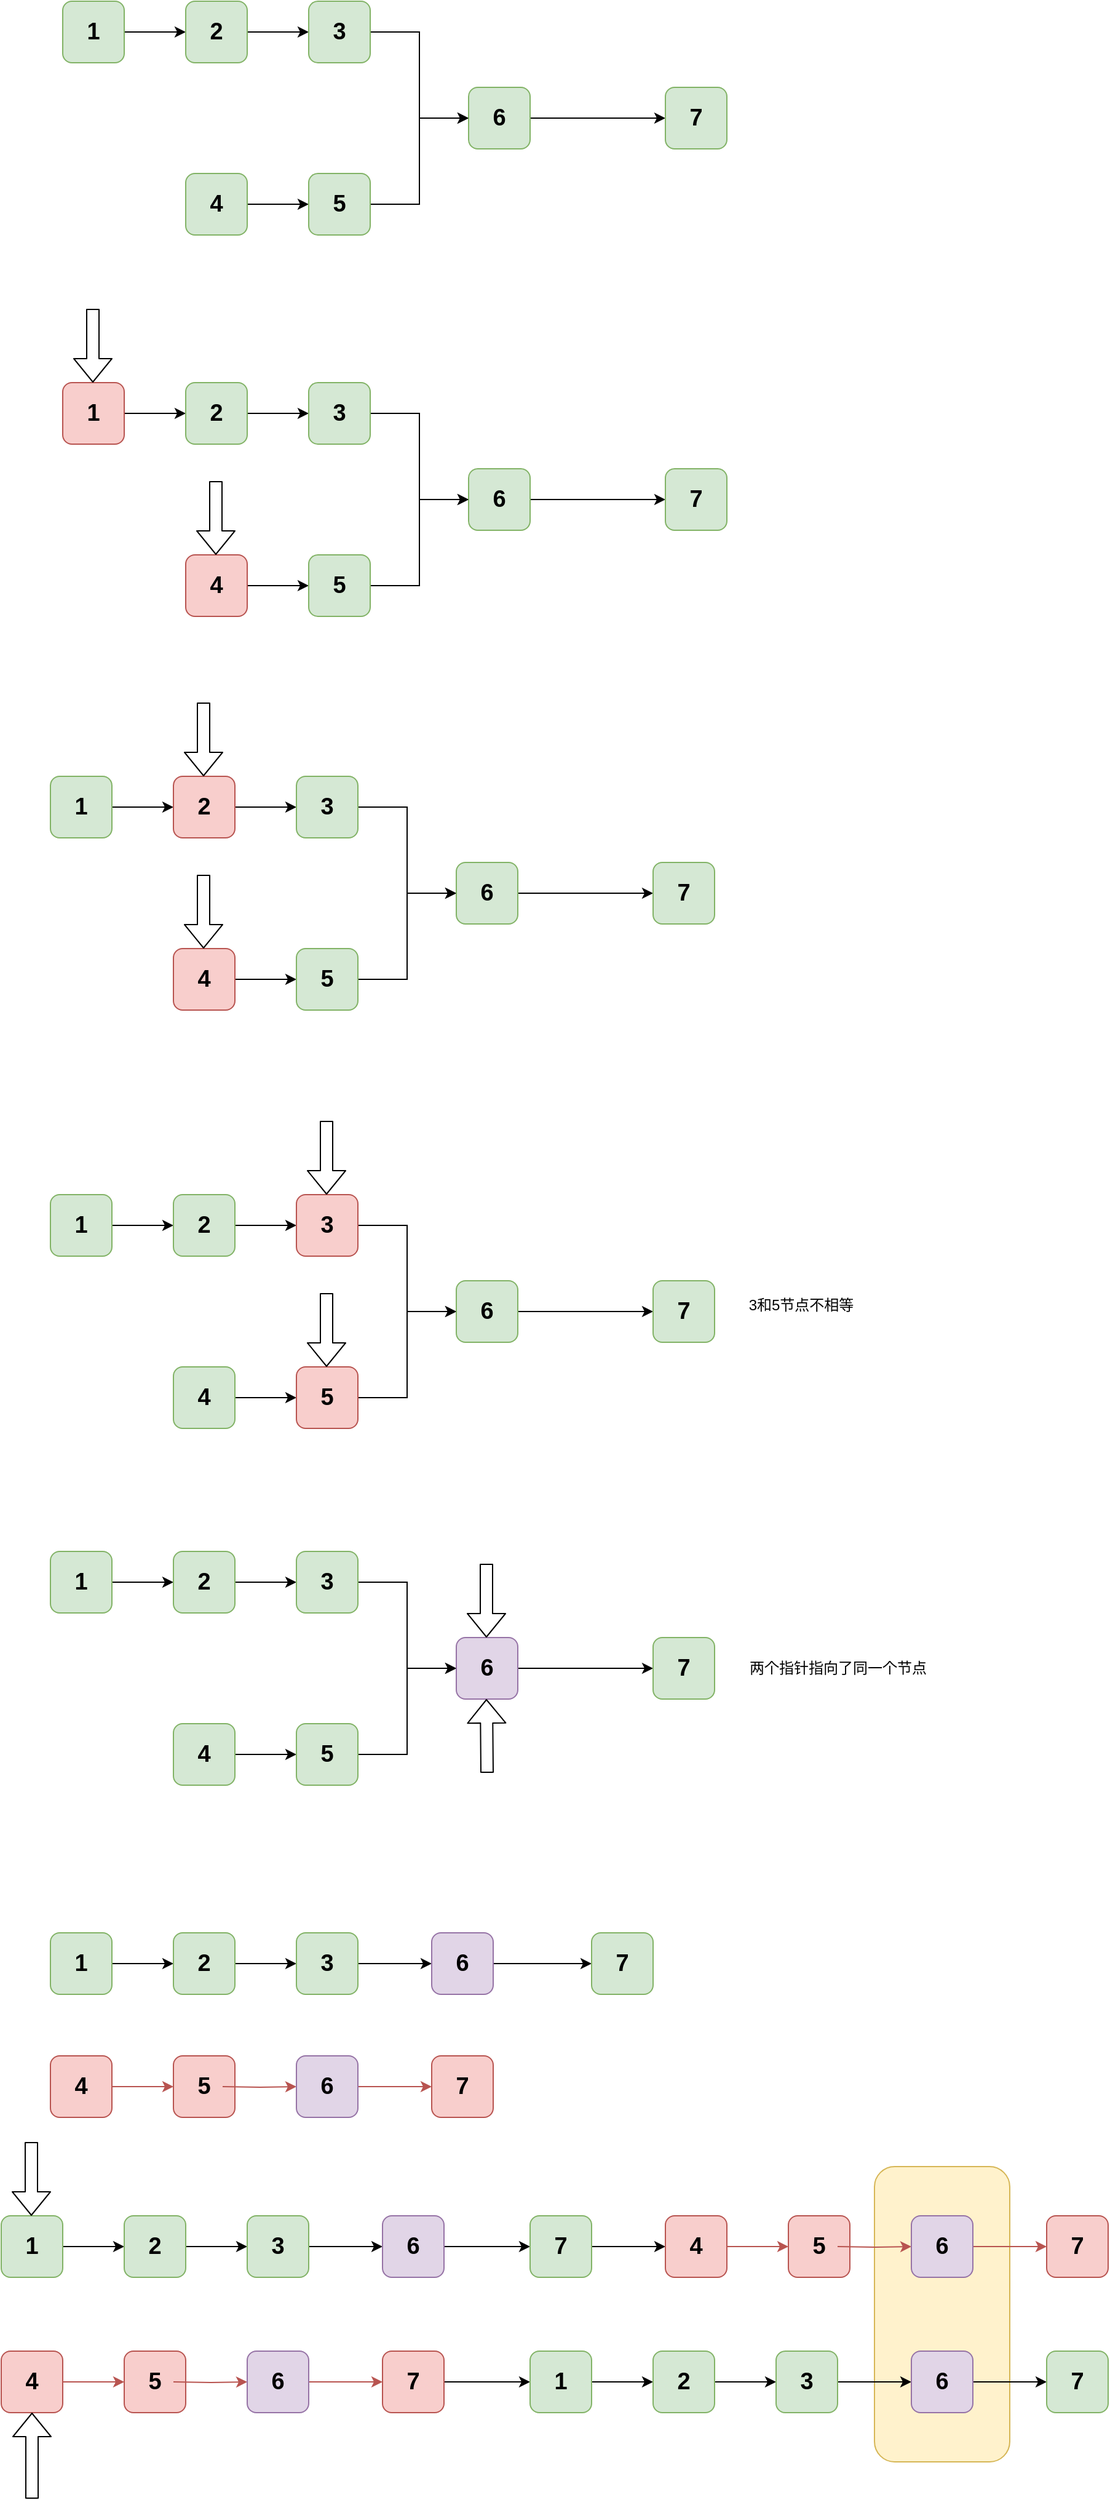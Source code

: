 <mxfile version="13.9.9" type="device"><diagram id="dMFR4_u-g_itLVKAcwvc" name="第 1 页"><mxGraphModel dx="1252" dy="806" grid="1" gridSize="10" guides="1" tooltips="1" connect="1" arrows="1" fold="1" page="1" pageScale="1" pageWidth="1200" pageHeight="1600" math="0" shadow="0"><root><mxCell id="0"/><mxCell id="1" parent="0"/><mxCell id="wy1dixDUyAU1tPcHpdX4-132" value="" style="rounded=1;whiteSpace=wrap;html=1;fillColor=#fff2cc;strokeColor=#d6b656;" vertex="1" parent="1"><mxGeometry x="780" y="1960" width="110" height="240" as="geometry"/></mxCell><mxCell id="wy1dixDUyAU1tPcHpdX4-10" style="edgeStyle=orthogonalEdgeStyle;rounded=0;orthogonalLoop=1;jettySize=auto;html=1;exitX=1;exitY=0.5;exitDx=0;exitDy=0;entryX=0;entryY=0.5;entryDx=0;entryDy=0;" edge="1" parent="1" source="wy1dixDUyAU1tPcHpdX4-2" target="wy1dixDUyAU1tPcHpdX4-3"><mxGeometry relative="1" as="geometry"/></mxCell><mxCell id="wy1dixDUyAU1tPcHpdX4-2" value="&lt;font style=&quot;font-size: 19px&quot;&gt;&lt;b&gt;1&lt;/b&gt;&lt;/font&gt;" style="rounded=1;whiteSpace=wrap;html=1;fillColor=#d5e8d4;strokeColor=#82b366;" vertex="1" parent="1"><mxGeometry x="120" y="200" width="50" height="50" as="geometry"/></mxCell><mxCell id="wy1dixDUyAU1tPcHpdX4-11" style="edgeStyle=orthogonalEdgeStyle;rounded=0;orthogonalLoop=1;jettySize=auto;html=1;entryX=0;entryY=0.5;entryDx=0;entryDy=0;" edge="1" parent="1" source="wy1dixDUyAU1tPcHpdX4-3" target="wy1dixDUyAU1tPcHpdX4-4"><mxGeometry relative="1" as="geometry"/></mxCell><mxCell id="wy1dixDUyAU1tPcHpdX4-3" value="&lt;font style=&quot;font-size: 19px&quot;&gt;&lt;b&gt;2&lt;/b&gt;&lt;/font&gt;" style="rounded=1;whiteSpace=wrap;html=1;fillColor=#d5e8d4;strokeColor=#82b366;" vertex="1" parent="1"><mxGeometry x="220" y="200" width="50" height="50" as="geometry"/></mxCell><mxCell id="wy1dixDUyAU1tPcHpdX4-12" style="edgeStyle=orthogonalEdgeStyle;rounded=0;orthogonalLoop=1;jettySize=auto;html=1;exitX=1;exitY=0.5;exitDx=0;exitDy=0;entryX=0;entryY=0.5;entryDx=0;entryDy=0;" edge="1" parent="1" source="wy1dixDUyAU1tPcHpdX4-4" target="wy1dixDUyAU1tPcHpdX4-5"><mxGeometry relative="1" as="geometry"/></mxCell><mxCell id="wy1dixDUyAU1tPcHpdX4-4" value="&lt;font style=&quot;font-size: 19px&quot;&gt;&lt;b&gt;3&lt;/b&gt;&lt;/font&gt;" style="rounded=1;whiteSpace=wrap;html=1;fillColor=#d5e8d4;strokeColor=#82b366;" vertex="1" parent="1"><mxGeometry x="320" y="200" width="50" height="50" as="geometry"/></mxCell><mxCell id="wy1dixDUyAU1tPcHpdX4-13" style="edgeStyle=orthogonalEdgeStyle;rounded=0;orthogonalLoop=1;jettySize=auto;html=1;exitX=1;exitY=0.5;exitDx=0;exitDy=0;entryX=0;entryY=0.5;entryDx=0;entryDy=0;" edge="1" parent="1" source="wy1dixDUyAU1tPcHpdX4-5" target="wy1dixDUyAU1tPcHpdX4-6"><mxGeometry relative="1" as="geometry"/></mxCell><mxCell id="wy1dixDUyAU1tPcHpdX4-5" value="&lt;font style=&quot;font-size: 19px&quot;&gt;&lt;b&gt;6&lt;/b&gt;&lt;/font&gt;" style="rounded=1;whiteSpace=wrap;html=1;fillColor=#d5e8d4;strokeColor=#82b366;" vertex="1" parent="1"><mxGeometry x="450" y="270" width="50" height="50" as="geometry"/></mxCell><mxCell id="wy1dixDUyAU1tPcHpdX4-6" value="&lt;font style=&quot;font-size: 19px&quot;&gt;&lt;b&gt;7&lt;/b&gt;&lt;/font&gt;" style="rounded=1;whiteSpace=wrap;html=1;fillColor=#d5e8d4;strokeColor=#82b366;" vertex="1" parent="1"><mxGeometry x="610" y="270" width="50" height="50" as="geometry"/></mxCell><mxCell id="wy1dixDUyAU1tPcHpdX4-14" style="edgeStyle=orthogonalEdgeStyle;rounded=0;orthogonalLoop=1;jettySize=auto;html=1;exitX=1;exitY=0.5;exitDx=0;exitDy=0;entryX=0;entryY=0.5;entryDx=0;entryDy=0;" edge="1" parent="1" source="wy1dixDUyAU1tPcHpdX4-8" target="wy1dixDUyAU1tPcHpdX4-9"><mxGeometry relative="1" as="geometry"/></mxCell><mxCell id="wy1dixDUyAU1tPcHpdX4-8" value="&lt;font style=&quot;font-size: 19px&quot;&gt;&lt;b&gt;4&lt;/b&gt;&lt;/font&gt;" style="rounded=1;whiteSpace=wrap;html=1;fillColor=#d5e8d4;strokeColor=#82b366;" vertex="1" parent="1"><mxGeometry x="220" y="340" width="50" height="50" as="geometry"/></mxCell><mxCell id="wy1dixDUyAU1tPcHpdX4-15" style="edgeStyle=orthogonalEdgeStyle;rounded=0;orthogonalLoop=1;jettySize=auto;html=1;exitX=1;exitY=0.5;exitDx=0;exitDy=0;entryX=0;entryY=0.5;entryDx=0;entryDy=0;" edge="1" parent="1" source="wy1dixDUyAU1tPcHpdX4-9" target="wy1dixDUyAU1tPcHpdX4-5"><mxGeometry relative="1" as="geometry"/></mxCell><mxCell id="wy1dixDUyAU1tPcHpdX4-9" value="&lt;font style=&quot;font-size: 19px&quot;&gt;&lt;b&gt;5&lt;/b&gt;&lt;/font&gt;" style="rounded=1;whiteSpace=wrap;html=1;fillColor=#d5e8d4;strokeColor=#82b366;" vertex="1" parent="1"><mxGeometry x="320" y="340" width="50" height="50" as="geometry"/></mxCell><mxCell id="wy1dixDUyAU1tPcHpdX4-16" style="edgeStyle=orthogonalEdgeStyle;rounded=0;orthogonalLoop=1;jettySize=auto;html=1;exitX=1;exitY=0.5;exitDx=0;exitDy=0;entryX=0;entryY=0.5;entryDx=0;entryDy=0;" edge="1" parent="1" source="wy1dixDUyAU1tPcHpdX4-17" target="wy1dixDUyAU1tPcHpdX4-19"><mxGeometry relative="1" as="geometry"/></mxCell><mxCell id="wy1dixDUyAU1tPcHpdX4-17" value="&lt;font style=&quot;font-size: 19px&quot;&gt;&lt;b&gt;1&lt;/b&gt;&lt;/font&gt;" style="rounded=1;whiteSpace=wrap;html=1;fillColor=#f8cecc;strokeColor=#b85450;" vertex="1" parent="1"><mxGeometry x="120" y="510" width="50" height="50" as="geometry"/></mxCell><mxCell id="wy1dixDUyAU1tPcHpdX4-18" style="edgeStyle=orthogonalEdgeStyle;rounded=0;orthogonalLoop=1;jettySize=auto;html=1;entryX=0;entryY=0.5;entryDx=0;entryDy=0;" edge="1" parent="1" source="wy1dixDUyAU1tPcHpdX4-19" target="wy1dixDUyAU1tPcHpdX4-21"><mxGeometry relative="1" as="geometry"/></mxCell><mxCell id="wy1dixDUyAU1tPcHpdX4-19" value="&lt;font style=&quot;font-size: 19px&quot;&gt;&lt;b&gt;2&lt;/b&gt;&lt;/font&gt;" style="rounded=1;whiteSpace=wrap;html=1;fillColor=#d5e8d4;strokeColor=#82b366;" vertex="1" parent="1"><mxGeometry x="220" y="510" width="50" height="50" as="geometry"/></mxCell><mxCell id="wy1dixDUyAU1tPcHpdX4-20" style="edgeStyle=orthogonalEdgeStyle;rounded=0;orthogonalLoop=1;jettySize=auto;html=1;exitX=1;exitY=0.5;exitDx=0;exitDy=0;entryX=0;entryY=0.5;entryDx=0;entryDy=0;" edge="1" parent="1" source="wy1dixDUyAU1tPcHpdX4-21" target="wy1dixDUyAU1tPcHpdX4-23"><mxGeometry relative="1" as="geometry"/></mxCell><mxCell id="wy1dixDUyAU1tPcHpdX4-21" value="&lt;font style=&quot;font-size: 19px&quot;&gt;&lt;b&gt;3&lt;/b&gt;&lt;/font&gt;" style="rounded=1;whiteSpace=wrap;html=1;fillColor=#d5e8d4;strokeColor=#82b366;" vertex="1" parent="1"><mxGeometry x="320" y="510" width="50" height="50" as="geometry"/></mxCell><mxCell id="wy1dixDUyAU1tPcHpdX4-22" style="edgeStyle=orthogonalEdgeStyle;rounded=0;orthogonalLoop=1;jettySize=auto;html=1;exitX=1;exitY=0.5;exitDx=0;exitDy=0;entryX=0;entryY=0.5;entryDx=0;entryDy=0;" edge="1" parent="1" source="wy1dixDUyAU1tPcHpdX4-23" target="wy1dixDUyAU1tPcHpdX4-24"><mxGeometry relative="1" as="geometry"/></mxCell><mxCell id="wy1dixDUyAU1tPcHpdX4-23" value="&lt;font style=&quot;font-size: 19px&quot;&gt;&lt;b&gt;6&lt;/b&gt;&lt;/font&gt;" style="rounded=1;whiteSpace=wrap;html=1;fillColor=#d5e8d4;strokeColor=#82b366;" vertex="1" parent="1"><mxGeometry x="450" y="580" width="50" height="50" as="geometry"/></mxCell><mxCell id="wy1dixDUyAU1tPcHpdX4-24" value="&lt;font style=&quot;font-size: 19px&quot;&gt;&lt;b&gt;7&lt;/b&gt;&lt;/font&gt;" style="rounded=1;whiteSpace=wrap;html=1;fillColor=#d5e8d4;strokeColor=#82b366;" vertex="1" parent="1"><mxGeometry x="610" y="580" width="50" height="50" as="geometry"/></mxCell><mxCell id="wy1dixDUyAU1tPcHpdX4-25" style="edgeStyle=orthogonalEdgeStyle;rounded=0;orthogonalLoop=1;jettySize=auto;html=1;exitX=1;exitY=0.5;exitDx=0;exitDy=0;entryX=0;entryY=0.5;entryDx=0;entryDy=0;" edge="1" parent="1" source="wy1dixDUyAU1tPcHpdX4-26" target="wy1dixDUyAU1tPcHpdX4-28"><mxGeometry relative="1" as="geometry"/></mxCell><mxCell id="wy1dixDUyAU1tPcHpdX4-26" value="&lt;font style=&quot;font-size: 19px&quot;&gt;&lt;b&gt;4&lt;/b&gt;&lt;/font&gt;" style="rounded=1;whiteSpace=wrap;html=1;fillColor=#f8cecc;strokeColor=#b85450;" vertex="1" parent="1"><mxGeometry x="220" y="650" width="50" height="50" as="geometry"/></mxCell><mxCell id="wy1dixDUyAU1tPcHpdX4-27" style="edgeStyle=orthogonalEdgeStyle;rounded=0;orthogonalLoop=1;jettySize=auto;html=1;exitX=1;exitY=0.5;exitDx=0;exitDy=0;entryX=0;entryY=0.5;entryDx=0;entryDy=0;" edge="1" parent="1" source="wy1dixDUyAU1tPcHpdX4-28" target="wy1dixDUyAU1tPcHpdX4-23"><mxGeometry relative="1" as="geometry"/></mxCell><mxCell id="wy1dixDUyAU1tPcHpdX4-28" value="&lt;font style=&quot;font-size: 19px&quot;&gt;&lt;b&gt;5&lt;/b&gt;&lt;/font&gt;" style="rounded=1;whiteSpace=wrap;html=1;fillColor=#d5e8d4;strokeColor=#82b366;" vertex="1" parent="1"><mxGeometry x="320" y="650" width="50" height="50" as="geometry"/></mxCell><mxCell id="wy1dixDUyAU1tPcHpdX4-30" value="" style="shape=flexArrow;endArrow=classic;html=1;" edge="1" parent="1"><mxGeometry width="50" height="50" relative="1" as="geometry"><mxPoint x="144.5" y="450" as="sourcePoint"/><mxPoint x="144.5" y="510" as="targetPoint"/></mxGeometry></mxCell><mxCell id="wy1dixDUyAU1tPcHpdX4-31" value="" style="shape=flexArrow;endArrow=classic;html=1;" edge="1" parent="1"><mxGeometry width="50" height="50" relative="1" as="geometry"><mxPoint x="244.5" y="590" as="sourcePoint"/><mxPoint x="244.5" y="650" as="targetPoint"/></mxGeometry></mxCell><mxCell id="wy1dixDUyAU1tPcHpdX4-32" style="edgeStyle=orthogonalEdgeStyle;rounded=0;orthogonalLoop=1;jettySize=auto;html=1;exitX=1;exitY=0.5;exitDx=0;exitDy=0;entryX=0;entryY=0.5;entryDx=0;entryDy=0;" edge="1" parent="1" source="wy1dixDUyAU1tPcHpdX4-33" target="wy1dixDUyAU1tPcHpdX4-35"><mxGeometry relative="1" as="geometry"/></mxCell><mxCell id="wy1dixDUyAU1tPcHpdX4-33" value="&lt;font style=&quot;font-size: 19px&quot;&gt;&lt;b&gt;1&lt;/b&gt;&lt;/font&gt;" style="rounded=1;whiteSpace=wrap;html=1;fillColor=#d5e8d4;strokeColor=#82b366;" vertex="1" parent="1"><mxGeometry x="110" y="830" width="50" height="50" as="geometry"/></mxCell><mxCell id="wy1dixDUyAU1tPcHpdX4-34" style="edgeStyle=orthogonalEdgeStyle;rounded=0;orthogonalLoop=1;jettySize=auto;html=1;entryX=0;entryY=0.5;entryDx=0;entryDy=0;" edge="1" parent="1" source="wy1dixDUyAU1tPcHpdX4-35" target="wy1dixDUyAU1tPcHpdX4-37"><mxGeometry relative="1" as="geometry"/></mxCell><mxCell id="wy1dixDUyAU1tPcHpdX4-35" value="&lt;font style=&quot;font-size: 19px&quot;&gt;&lt;b&gt;2&lt;/b&gt;&lt;/font&gt;" style="rounded=1;whiteSpace=wrap;html=1;fillColor=#f8cecc;strokeColor=#b85450;" vertex="1" parent="1"><mxGeometry x="210" y="830" width="50" height="50" as="geometry"/></mxCell><mxCell id="wy1dixDUyAU1tPcHpdX4-36" style="edgeStyle=orthogonalEdgeStyle;rounded=0;orthogonalLoop=1;jettySize=auto;html=1;exitX=1;exitY=0.5;exitDx=0;exitDy=0;entryX=0;entryY=0.5;entryDx=0;entryDy=0;" edge="1" parent="1" source="wy1dixDUyAU1tPcHpdX4-37" target="wy1dixDUyAU1tPcHpdX4-39"><mxGeometry relative="1" as="geometry"/></mxCell><mxCell id="wy1dixDUyAU1tPcHpdX4-37" value="&lt;font style=&quot;font-size: 19px&quot;&gt;&lt;b&gt;3&lt;/b&gt;&lt;/font&gt;" style="rounded=1;whiteSpace=wrap;html=1;fillColor=#d5e8d4;strokeColor=#82b366;" vertex="1" parent="1"><mxGeometry x="310" y="830" width="50" height="50" as="geometry"/></mxCell><mxCell id="wy1dixDUyAU1tPcHpdX4-38" style="edgeStyle=orthogonalEdgeStyle;rounded=0;orthogonalLoop=1;jettySize=auto;html=1;exitX=1;exitY=0.5;exitDx=0;exitDy=0;entryX=0;entryY=0.5;entryDx=0;entryDy=0;" edge="1" parent="1" source="wy1dixDUyAU1tPcHpdX4-39" target="wy1dixDUyAU1tPcHpdX4-40"><mxGeometry relative="1" as="geometry"/></mxCell><mxCell id="wy1dixDUyAU1tPcHpdX4-39" value="&lt;font style=&quot;font-size: 19px&quot;&gt;&lt;b&gt;6&lt;/b&gt;&lt;/font&gt;" style="rounded=1;whiteSpace=wrap;html=1;fillColor=#d5e8d4;strokeColor=#82b366;" vertex="1" parent="1"><mxGeometry x="440" y="900" width="50" height="50" as="geometry"/></mxCell><mxCell id="wy1dixDUyAU1tPcHpdX4-40" value="&lt;font style=&quot;font-size: 19px&quot;&gt;&lt;b&gt;7&lt;/b&gt;&lt;/font&gt;" style="rounded=1;whiteSpace=wrap;html=1;fillColor=#d5e8d4;strokeColor=#82b366;" vertex="1" parent="1"><mxGeometry x="600" y="900" width="50" height="50" as="geometry"/></mxCell><mxCell id="wy1dixDUyAU1tPcHpdX4-41" style="edgeStyle=orthogonalEdgeStyle;rounded=0;orthogonalLoop=1;jettySize=auto;html=1;exitX=1;exitY=0.5;exitDx=0;exitDy=0;entryX=0;entryY=0.5;entryDx=0;entryDy=0;" edge="1" parent="1" source="wy1dixDUyAU1tPcHpdX4-42" target="wy1dixDUyAU1tPcHpdX4-44"><mxGeometry relative="1" as="geometry"/></mxCell><mxCell id="wy1dixDUyAU1tPcHpdX4-42" value="&lt;font style=&quot;font-size: 19px&quot;&gt;&lt;b&gt;4&lt;/b&gt;&lt;/font&gt;" style="rounded=1;whiteSpace=wrap;html=1;fillColor=#f8cecc;strokeColor=#b85450;" vertex="1" parent="1"><mxGeometry x="210" y="970" width="50" height="50" as="geometry"/></mxCell><mxCell id="wy1dixDUyAU1tPcHpdX4-43" style="edgeStyle=orthogonalEdgeStyle;rounded=0;orthogonalLoop=1;jettySize=auto;html=1;exitX=1;exitY=0.5;exitDx=0;exitDy=0;entryX=0;entryY=0.5;entryDx=0;entryDy=0;" edge="1" parent="1" source="wy1dixDUyAU1tPcHpdX4-44" target="wy1dixDUyAU1tPcHpdX4-39"><mxGeometry relative="1" as="geometry"/></mxCell><mxCell id="wy1dixDUyAU1tPcHpdX4-44" value="&lt;font style=&quot;font-size: 19px&quot;&gt;&lt;b&gt;5&lt;/b&gt;&lt;/font&gt;" style="rounded=1;whiteSpace=wrap;html=1;fillColor=#d5e8d4;strokeColor=#82b366;" vertex="1" parent="1"><mxGeometry x="310" y="970" width="50" height="50" as="geometry"/></mxCell><mxCell id="wy1dixDUyAU1tPcHpdX4-45" value="" style="shape=flexArrow;endArrow=classic;html=1;" edge="1" parent="1"><mxGeometry width="50" height="50" relative="1" as="geometry"><mxPoint x="234.5" y="770" as="sourcePoint"/><mxPoint x="234.5" y="830" as="targetPoint"/></mxGeometry></mxCell><mxCell id="wy1dixDUyAU1tPcHpdX4-46" value="" style="shape=flexArrow;endArrow=classic;html=1;" edge="1" parent="1"><mxGeometry width="50" height="50" relative="1" as="geometry"><mxPoint x="234.5" y="910" as="sourcePoint"/><mxPoint x="234.5" y="970" as="targetPoint"/></mxGeometry></mxCell><mxCell id="wy1dixDUyAU1tPcHpdX4-47" style="edgeStyle=orthogonalEdgeStyle;rounded=0;orthogonalLoop=1;jettySize=auto;html=1;exitX=1;exitY=0.5;exitDx=0;exitDy=0;entryX=0;entryY=0.5;entryDx=0;entryDy=0;" edge="1" parent="1" source="wy1dixDUyAU1tPcHpdX4-48" target="wy1dixDUyAU1tPcHpdX4-50"><mxGeometry relative="1" as="geometry"/></mxCell><mxCell id="wy1dixDUyAU1tPcHpdX4-48" value="&lt;font style=&quot;font-size: 19px&quot;&gt;&lt;b&gt;1&lt;/b&gt;&lt;/font&gt;" style="rounded=1;whiteSpace=wrap;html=1;fillColor=#d5e8d4;strokeColor=#82b366;" vertex="1" parent="1"><mxGeometry x="110" y="1170" width="50" height="50" as="geometry"/></mxCell><mxCell id="wy1dixDUyAU1tPcHpdX4-49" style="edgeStyle=orthogonalEdgeStyle;rounded=0;orthogonalLoop=1;jettySize=auto;html=1;entryX=0;entryY=0.5;entryDx=0;entryDy=0;" edge="1" parent="1" source="wy1dixDUyAU1tPcHpdX4-50" target="wy1dixDUyAU1tPcHpdX4-52"><mxGeometry relative="1" as="geometry"/></mxCell><mxCell id="wy1dixDUyAU1tPcHpdX4-50" value="&lt;font style=&quot;font-size: 19px&quot;&gt;&lt;b&gt;2&lt;/b&gt;&lt;/font&gt;" style="rounded=1;whiteSpace=wrap;html=1;fillColor=#d5e8d4;strokeColor=#82b366;" vertex="1" parent="1"><mxGeometry x="210" y="1170" width="50" height="50" as="geometry"/></mxCell><mxCell id="wy1dixDUyAU1tPcHpdX4-51" style="edgeStyle=orthogonalEdgeStyle;rounded=0;orthogonalLoop=1;jettySize=auto;html=1;exitX=1;exitY=0.5;exitDx=0;exitDy=0;entryX=0;entryY=0.5;entryDx=0;entryDy=0;" edge="1" parent="1" source="wy1dixDUyAU1tPcHpdX4-52" target="wy1dixDUyAU1tPcHpdX4-54"><mxGeometry relative="1" as="geometry"/></mxCell><mxCell id="wy1dixDUyAU1tPcHpdX4-52" value="&lt;font style=&quot;font-size: 19px&quot;&gt;&lt;b&gt;3&lt;/b&gt;&lt;/font&gt;" style="rounded=1;whiteSpace=wrap;html=1;fillColor=#f8cecc;strokeColor=#b85450;" vertex="1" parent="1"><mxGeometry x="310" y="1170" width="50" height="50" as="geometry"/></mxCell><mxCell id="wy1dixDUyAU1tPcHpdX4-53" style="edgeStyle=orthogonalEdgeStyle;rounded=0;orthogonalLoop=1;jettySize=auto;html=1;exitX=1;exitY=0.5;exitDx=0;exitDy=0;entryX=0;entryY=0.5;entryDx=0;entryDy=0;" edge="1" parent="1" source="wy1dixDUyAU1tPcHpdX4-54" target="wy1dixDUyAU1tPcHpdX4-55"><mxGeometry relative="1" as="geometry"/></mxCell><mxCell id="wy1dixDUyAU1tPcHpdX4-54" value="&lt;font style=&quot;font-size: 19px&quot;&gt;&lt;b&gt;6&lt;/b&gt;&lt;/font&gt;" style="rounded=1;whiteSpace=wrap;html=1;fillColor=#d5e8d4;strokeColor=#82b366;" vertex="1" parent="1"><mxGeometry x="440" y="1240" width="50" height="50" as="geometry"/></mxCell><mxCell id="wy1dixDUyAU1tPcHpdX4-55" value="&lt;font style=&quot;font-size: 19px&quot;&gt;&lt;b&gt;7&lt;/b&gt;&lt;/font&gt;" style="rounded=1;whiteSpace=wrap;html=1;fillColor=#d5e8d4;strokeColor=#82b366;" vertex="1" parent="1"><mxGeometry x="600" y="1240" width="50" height="50" as="geometry"/></mxCell><mxCell id="wy1dixDUyAU1tPcHpdX4-56" style="edgeStyle=orthogonalEdgeStyle;rounded=0;orthogonalLoop=1;jettySize=auto;html=1;exitX=1;exitY=0.5;exitDx=0;exitDy=0;entryX=0;entryY=0.5;entryDx=0;entryDy=0;" edge="1" parent="1" source="wy1dixDUyAU1tPcHpdX4-57" target="wy1dixDUyAU1tPcHpdX4-59"><mxGeometry relative="1" as="geometry"/></mxCell><mxCell id="wy1dixDUyAU1tPcHpdX4-57" value="&lt;font style=&quot;font-size: 19px&quot;&gt;&lt;b&gt;4&lt;/b&gt;&lt;/font&gt;" style="rounded=1;whiteSpace=wrap;html=1;fillColor=#d5e8d4;strokeColor=#82b366;" vertex="1" parent="1"><mxGeometry x="210" y="1310" width="50" height="50" as="geometry"/></mxCell><mxCell id="wy1dixDUyAU1tPcHpdX4-58" style="edgeStyle=orthogonalEdgeStyle;rounded=0;orthogonalLoop=1;jettySize=auto;html=1;exitX=1;exitY=0.5;exitDx=0;exitDy=0;entryX=0;entryY=0.5;entryDx=0;entryDy=0;" edge="1" parent="1" source="wy1dixDUyAU1tPcHpdX4-59" target="wy1dixDUyAU1tPcHpdX4-54"><mxGeometry relative="1" as="geometry"/></mxCell><mxCell id="wy1dixDUyAU1tPcHpdX4-59" value="&lt;font style=&quot;font-size: 19px&quot;&gt;&lt;b&gt;5&lt;/b&gt;&lt;/font&gt;" style="rounded=1;whiteSpace=wrap;html=1;fillColor=#f8cecc;strokeColor=#b85450;" vertex="1" parent="1"><mxGeometry x="310" y="1310" width="50" height="50" as="geometry"/></mxCell><mxCell id="wy1dixDUyAU1tPcHpdX4-60" value="" style="shape=flexArrow;endArrow=classic;html=1;" edge="1" parent="1"><mxGeometry width="50" height="50" relative="1" as="geometry"><mxPoint x="334.5" y="1110" as="sourcePoint"/><mxPoint x="334.5" y="1170" as="targetPoint"/></mxGeometry></mxCell><mxCell id="wy1dixDUyAU1tPcHpdX4-61" value="" style="shape=flexArrow;endArrow=classic;html=1;" edge="1" parent="1"><mxGeometry width="50" height="50" relative="1" as="geometry"><mxPoint x="334.5" y="1250" as="sourcePoint"/><mxPoint x="334.5" y="1310" as="targetPoint"/></mxGeometry></mxCell><mxCell id="wy1dixDUyAU1tPcHpdX4-63" style="edgeStyle=orthogonalEdgeStyle;rounded=0;orthogonalLoop=1;jettySize=auto;html=1;exitX=1;exitY=0.5;exitDx=0;exitDy=0;entryX=0;entryY=0.5;entryDx=0;entryDy=0;" edge="1" parent="1" source="wy1dixDUyAU1tPcHpdX4-64" target="wy1dixDUyAU1tPcHpdX4-66"><mxGeometry relative="1" as="geometry"/></mxCell><mxCell id="wy1dixDUyAU1tPcHpdX4-64" value="&lt;font style=&quot;font-size: 19px&quot;&gt;&lt;b&gt;1&lt;/b&gt;&lt;/font&gt;" style="rounded=1;whiteSpace=wrap;html=1;fillColor=#d5e8d4;strokeColor=#82b366;" vertex="1" parent="1"><mxGeometry x="110" y="1460" width="50" height="50" as="geometry"/></mxCell><mxCell id="wy1dixDUyAU1tPcHpdX4-65" style="edgeStyle=orthogonalEdgeStyle;rounded=0;orthogonalLoop=1;jettySize=auto;html=1;entryX=0;entryY=0.5;entryDx=0;entryDy=0;" edge="1" parent="1" source="wy1dixDUyAU1tPcHpdX4-66" target="wy1dixDUyAU1tPcHpdX4-68"><mxGeometry relative="1" as="geometry"/></mxCell><mxCell id="wy1dixDUyAU1tPcHpdX4-66" value="&lt;font style=&quot;font-size: 19px&quot;&gt;&lt;b&gt;2&lt;/b&gt;&lt;/font&gt;" style="rounded=1;whiteSpace=wrap;html=1;fillColor=#d5e8d4;strokeColor=#82b366;" vertex="1" parent="1"><mxGeometry x="210" y="1460" width="50" height="50" as="geometry"/></mxCell><mxCell id="wy1dixDUyAU1tPcHpdX4-67" style="edgeStyle=orthogonalEdgeStyle;rounded=0;orthogonalLoop=1;jettySize=auto;html=1;exitX=1;exitY=0.5;exitDx=0;exitDy=0;entryX=0;entryY=0.5;entryDx=0;entryDy=0;" edge="1" parent="1" source="wy1dixDUyAU1tPcHpdX4-68" target="wy1dixDUyAU1tPcHpdX4-70"><mxGeometry relative="1" as="geometry"/></mxCell><mxCell id="wy1dixDUyAU1tPcHpdX4-68" value="&lt;font style=&quot;font-size: 19px&quot;&gt;&lt;b&gt;3&lt;/b&gt;&lt;/font&gt;" style="rounded=1;whiteSpace=wrap;html=1;fillColor=#d5e8d4;strokeColor=#82b366;" vertex="1" parent="1"><mxGeometry x="310" y="1460" width="50" height="50" as="geometry"/></mxCell><mxCell id="wy1dixDUyAU1tPcHpdX4-69" style="edgeStyle=orthogonalEdgeStyle;rounded=0;orthogonalLoop=1;jettySize=auto;html=1;exitX=1;exitY=0.5;exitDx=0;exitDy=0;entryX=0;entryY=0.5;entryDx=0;entryDy=0;" edge="1" parent="1" source="wy1dixDUyAU1tPcHpdX4-70" target="wy1dixDUyAU1tPcHpdX4-71"><mxGeometry relative="1" as="geometry"/></mxCell><mxCell id="wy1dixDUyAU1tPcHpdX4-70" value="&lt;font style=&quot;font-size: 19px&quot;&gt;&lt;b&gt;6&lt;/b&gt;&lt;/font&gt;" style="rounded=1;whiteSpace=wrap;html=1;fillColor=#e1d5e7;strokeColor=#9673a6;" vertex="1" parent="1"><mxGeometry x="440" y="1530" width="50" height="50" as="geometry"/></mxCell><mxCell id="wy1dixDUyAU1tPcHpdX4-71" value="&lt;font style=&quot;font-size: 19px&quot;&gt;&lt;b&gt;7&lt;/b&gt;&lt;/font&gt;" style="rounded=1;whiteSpace=wrap;html=1;fillColor=#d5e8d4;strokeColor=#82b366;" vertex="1" parent="1"><mxGeometry x="600" y="1530" width="50" height="50" as="geometry"/></mxCell><mxCell id="wy1dixDUyAU1tPcHpdX4-72" style="edgeStyle=orthogonalEdgeStyle;rounded=0;orthogonalLoop=1;jettySize=auto;html=1;exitX=1;exitY=0.5;exitDx=0;exitDy=0;entryX=0;entryY=0.5;entryDx=0;entryDy=0;" edge="1" parent="1" source="wy1dixDUyAU1tPcHpdX4-73" target="wy1dixDUyAU1tPcHpdX4-75"><mxGeometry relative="1" as="geometry"/></mxCell><mxCell id="wy1dixDUyAU1tPcHpdX4-73" value="&lt;font style=&quot;font-size: 19px&quot;&gt;&lt;b&gt;4&lt;/b&gt;&lt;/font&gt;" style="rounded=1;whiteSpace=wrap;html=1;fillColor=#d5e8d4;strokeColor=#82b366;" vertex="1" parent="1"><mxGeometry x="210" y="1600" width="50" height="50" as="geometry"/></mxCell><mxCell id="wy1dixDUyAU1tPcHpdX4-74" style="edgeStyle=orthogonalEdgeStyle;rounded=0;orthogonalLoop=1;jettySize=auto;html=1;exitX=1;exitY=0.5;exitDx=0;exitDy=0;entryX=0;entryY=0.5;entryDx=0;entryDy=0;" edge="1" parent="1" source="wy1dixDUyAU1tPcHpdX4-75" target="wy1dixDUyAU1tPcHpdX4-70"><mxGeometry relative="1" as="geometry"/></mxCell><mxCell id="wy1dixDUyAU1tPcHpdX4-75" value="&lt;font style=&quot;font-size: 19px&quot;&gt;&lt;b&gt;5&lt;/b&gt;&lt;/font&gt;" style="rounded=1;whiteSpace=wrap;html=1;fillColor=#d5e8d4;strokeColor=#82b366;" vertex="1" parent="1"><mxGeometry x="310" y="1600" width="50" height="50" as="geometry"/></mxCell><mxCell id="wy1dixDUyAU1tPcHpdX4-76" value="" style="shape=flexArrow;endArrow=classic;html=1;" edge="1" parent="1"><mxGeometry width="50" height="50" relative="1" as="geometry"><mxPoint x="464.5" y="1470" as="sourcePoint"/><mxPoint x="464.5" y="1530" as="targetPoint"/></mxGeometry></mxCell><mxCell id="wy1dixDUyAU1tPcHpdX4-77" value="" style="shape=flexArrow;endArrow=classic;html=1;" edge="1" parent="1"><mxGeometry width="50" height="50" relative="1" as="geometry"><mxPoint x="465" y="1640" as="sourcePoint"/><mxPoint x="464.5" y="1580" as="targetPoint"/></mxGeometry></mxCell><mxCell id="wy1dixDUyAU1tPcHpdX4-78" value="3和5节点不相等" style="text;html=1;align=center;verticalAlign=middle;resizable=0;points=[];autosize=1;" vertex="1" parent="1"><mxGeometry x="670" y="1250" width="100" height="20" as="geometry"/></mxCell><mxCell id="wy1dixDUyAU1tPcHpdX4-79" value="两个指针指向了同一个节点" style="text;html=1;align=center;verticalAlign=middle;resizable=0;points=[];autosize=1;" vertex="1" parent="1"><mxGeometry x="670" y="1545" width="160" height="20" as="geometry"/></mxCell><mxCell id="wy1dixDUyAU1tPcHpdX4-80" style="edgeStyle=orthogonalEdgeStyle;rounded=0;orthogonalLoop=1;jettySize=auto;html=1;exitX=1;exitY=0.5;exitDx=0;exitDy=0;entryX=0;entryY=0.5;entryDx=0;entryDy=0;" edge="1" parent="1" source="wy1dixDUyAU1tPcHpdX4-81" target="wy1dixDUyAU1tPcHpdX4-83"><mxGeometry relative="1" as="geometry"/></mxCell><mxCell id="wy1dixDUyAU1tPcHpdX4-81" value="&lt;font style=&quot;font-size: 19px&quot;&gt;&lt;b&gt;1&lt;/b&gt;&lt;/font&gt;" style="rounded=1;whiteSpace=wrap;html=1;fillColor=#d5e8d4;strokeColor=#82b366;" vertex="1" parent="1"><mxGeometry x="110" y="1770" width="50" height="50" as="geometry"/></mxCell><mxCell id="wy1dixDUyAU1tPcHpdX4-82" style="edgeStyle=orthogonalEdgeStyle;rounded=0;orthogonalLoop=1;jettySize=auto;html=1;entryX=0;entryY=0.5;entryDx=0;entryDy=0;" edge="1" parent="1" source="wy1dixDUyAU1tPcHpdX4-83" target="wy1dixDUyAU1tPcHpdX4-85"><mxGeometry relative="1" as="geometry"/></mxCell><mxCell id="wy1dixDUyAU1tPcHpdX4-83" value="&lt;font style=&quot;font-size: 19px&quot;&gt;&lt;b&gt;2&lt;/b&gt;&lt;/font&gt;" style="rounded=1;whiteSpace=wrap;html=1;fillColor=#d5e8d4;strokeColor=#82b366;" vertex="1" parent="1"><mxGeometry x="210" y="1770" width="50" height="50" as="geometry"/></mxCell><mxCell id="wy1dixDUyAU1tPcHpdX4-84" style="edgeStyle=orthogonalEdgeStyle;rounded=0;orthogonalLoop=1;jettySize=auto;html=1;exitX=1;exitY=0.5;exitDx=0;exitDy=0;entryX=0;entryY=0.5;entryDx=0;entryDy=0;" edge="1" parent="1" source="wy1dixDUyAU1tPcHpdX4-85" target="wy1dixDUyAU1tPcHpdX4-87"><mxGeometry relative="1" as="geometry"/></mxCell><mxCell id="wy1dixDUyAU1tPcHpdX4-85" value="&lt;font style=&quot;font-size: 19px&quot;&gt;&lt;b&gt;3&lt;/b&gt;&lt;/font&gt;" style="rounded=1;whiteSpace=wrap;html=1;fillColor=#d5e8d4;strokeColor=#82b366;" vertex="1" parent="1"><mxGeometry x="310" y="1770" width="50" height="50" as="geometry"/></mxCell><mxCell id="wy1dixDUyAU1tPcHpdX4-86" style="edgeStyle=orthogonalEdgeStyle;rounded=0;orthogonalLoop=1;jettySize=auto;html=1;exitX=1;exitY=0.5;exitDx=0;exitDy=0;entryX=0;entryY=0.5;entryDx=0;entryDy=0;" edge="1" parent="1" source="wy1dixDUyAU1tPcHpdX4-87" target="wy1dixDUyAU1tPcHpdX4-88"><mxGeometry relative="1" as="geometry"/></mxCell><mxCell id="wy1dixDUyAU1tPcHpdX4-87" value="&lt;font style=&quot;font-size: 19px&quot;&gt;&lt;b&gt;6&lt;/b&gt;&lt;/font&gt;" style="rounded=1;whiteSpace=wrap;html=1;fillColor=#e1d5e7;strokeColor=#9673a6;" vertex="1" parent="1"><mxGeometry x="420" y="1770" width="50" height="50" as="geometry"/></mxCell><mxCell id="wy1dixDUyAU1tPcHpdX4-88" value="&lt;font style=&quot;font-size: 19px&quot;&gt;&lt;b&gt;7&lt;/b&gt;&lt;/font&gt;" style="rounded=1;whiteSpace=wrap;html=1;fillColor=#d5e8d4;strokeColor=#82b366;" vertex="1" parent="1"><mxGeometry x="550" y="1770" width="50" height="50" as="geometry"/></mxCell><mxCell id="wy1dixDUyAU1tPcHpdX4-89" style="edgeStyle=orthogonalEdgeStyle;rounded=0;orthogonalLoop=1;jettySize=auto;html=1;exitX=1;exitY=0.5;exitDx=0;exitDy=0;entryX=0;entryY=0.5;entryDx=0;entryDy=0;fillColor=#f8cecc;strokeColor=#b85450;" edge="1" parent="1" source="wy1dixDUyAU1tPcHpdX4-90" target="wy1dixDUyAU1tPcHpdX4-92"><mxGeometry relative="1" as="geometry"/></mxCell><mxCell id="wy1dixDUyAU1tPcHpdX4-90" value="&lt;font style=&quot;font-size: 19px&quot;&gt;&lt;b&gt;4&lt;/b&gt;&lt;/font&gt;" style="rounded=1;whiteSpace=wrap;html=1;fillColor=#f8cecc;strokeColor=#b85450;" vertex="1" parent="1"><mxGeometry x="110" y="1870" width="50" height="50" as="geometry"/></mxCell><mxCell id="wy1dixDUyAU1tPcHpdX4-92" value="&lt;font style=&quot;font-size: 19px&quot;&gt;&lt;b&gt;5&lt;/b&gt;&lt;/font&gt;" style="rounded=1;whiteSpace=wrap;html=1;fillColor=#f8cecc;strokeColor=#b85450;" vertex="1" parent="1"><mxGeometry x="210" y="1870" width="50" height="50" as="geometry"/></mxCell><mxCell id="wy1dixDUyAU1tPcHpdX4-93" style="edgeStyle=orthogonalEdgeStyle;rounded=0;orthogonalLoop=1;jettySize=auto;html=1;exitX=1;exitY=0.5;exitDx=0;exitDy=0;entryX=0;entryY=0.5;entryDx=0;entryDy=0;fillColor=#f8cecc;strokeColor=#b85450;" edge="1" parent="1" target="wy1dixDUyAU1tPcHpdX4-95"><mxGeometry relative="1" as="geometry"><mxPoint x="250" y="1895" as="sourcePoint"/></mxGeometry></mxCell><mxCell id="wy1dixDUyAU1tPcHpdX4-94" style="edgeStyle=orthogonalEdgeStyle;rounded=0;orthogonalLoop=1;jettySize=auto;html=1;exitX=1;exitY=0.5;exitDx=0;exitDy=0;entryX=0;entryY=0.5;entryDx=0;entryDy=0;fillColor=#f8cecc;strokeColor=#b85450;" edge="1" parent="1" source="wy1dixDUyAU1tPcHpdX4-95" target="wy1dixDUyAU1tPcHpdX4-96"><mxGeometry relative="1" as="geometry"/></mxCell><mxCell id="wy1dixDUyAU1tPcHpdX4-95" value="&lt;font style=&quot;font-size: 19px&quot;&gt;&lt;b&gt;6&lt;/b&gt;&lt;/font&gt;" style="rounded=1;whiteSpace=wrap;html=1;fillColor=#e1d5e7;strokeColor=#9673a6;" vertex="1" parent="1"><mxGeometry x="310" y="1870" width="50" height="50" as="geometry"/></mxCell><mxCell id="wy1dixDUyAU1tPcHpdX4-96" value="&lt;font style=&quot;font-size: 19px&quot;&gt;&lt;b&gt;7&lt;/b&gt;&lt;/font&gt;" style="rounded=1;whiteSpace=wrap;html=1;fillColor=#f8cecc;strokeColor=#b85450;" vertex="1" parent="1"><mxGeometry x="420" y="1870" width="50" height="50" as="geometry"/></mxCell><mxCell id="wy1dixDUyAU1tPcHpdX4-98" style="edgeStyle=orthogonalEdgeStyle;rounded=0;orthogonalLoop=1;jettySize=auto;html=1;exitX=1;exitY=0.5;exitDx=0;exitDy=0;entryX=0;entryY=0.5;entryDx=0;entryDy=0;" edge="1" parent="1" source="wy1dixDUyAU1tPcHpdX4-99" target="wy1dixDUyAU1tPcHpdX4-101"><mxGeometry relative="1" as="geometry"/></mxCell><mxCell id="wy1dixDUyAU1tPcHpdX4-99" value="&lt;font style=&quot;font-size: 19px&quot;&gt;&lt;b&gt;1&lt;/b&gt;&lt;/font&gt;" style="rounded=1;whiteSpace=wrap;html=1;fillColor=#d5e8d4;strokeColor=#82b366;" vertex="1" parent="1"><mxGeometry x="70" y="2000" width="50" height="50" as="geometry"/></mxCell><mxCell id="wy1dixDUyAU1tPcHpdX4-100" style="edgeStyle=orthogonalEdgeStyle;rounded=0;orthogonalLoop=1;jettySize=auto;html=1;entryX=0;entryY=0.5;entryDx=0;entryDy=0;" edge="1" parent="1" source="wy1dixDUyAU1tPcHpdX4-101" target="wy1dixDUyAU1tPcHpdX4-103"><mxGeometry relative="1" as="geometry"/></mxCell><mxCell id="wy1dixDUyAU1tPcHpdX4-101" value="&lt;font style=&quot;font-size: 19px&quot;&gt;&lt;b&gt;2&lt;/b&gt;&lt;/font&gt;" style="rounded=1;whiteSpace=wrap;html=1;fillColor=#d5e8d4;strokeColor=#82b366;" vertex="1" parent="1"><mxGeometry x="170" y="2000" width="50" height="50" as="geometry"/></mxCell><mxCell id="wy1dixDUyAU1tPcHpdX4-102" style="edgeStyle=orthogonalEdgeStyle;rounded=0;orthogonalLoop=1;jettySize=auto;html=1;exitX=1;exitY=0.5;exitDx=0;exitDy=0;entryX=0;entryY=0.5;entryDx=0;entryDy=0;" edge="1" parent="1" source="wy1dixDUyAU1tPcHpdX4-103" target="wy1dixDUyAU1tPcHpdX4-105"><mxGeometry relative="1" as="geometry"/></mxCell><mxCell id="wy1dixDUyAU1tPcHpdX4-103" value="&lt;font style=&quot;font-size: 19px&quot;&gt;&lt;b&gt;3&lt;/b&gt;&lt;/font&gt;" style="rounded=1;whiteSpace=wrap;html=1;fillColor=#d5e8d4;strokeColor=#82b366;" vertex="1" parent="1"><mxGeometry x="270" y="2000" width="50" height="50" as="geometry"/></mxCell><mxCell id="wy1dixDUyAU1tPcHpdX4-104" style="edgeStyle=orthogonalEdgeStyle;rounded=0;orthogonalLoop=1;jettySize=auto;html=1;exitX=1;exitY=0.5;exitDx=0;exitDy=0;entryX=0;entryY=0.5;entryDx=0;entryDy=0;" edge="1" parent="1" source="wy1dixDUyAU1tPcHpdX4-105" target="wy1dixDUyAU1tPcHpdX4-106"><mxGeometry relative="1" as="geometry"/></mxCell><mxCell id="wy1dixDUyAU1tPcHpdX4-105" value="&lt;font style=&quot;font-size: 19px&quot;&gt;&lt;b&gt;6&lt;/b&gt;&lt;/font&gt;" style="rounded=1;whiteSpace=wrap;html=1;fillColor=#e1d5e7;strokeColor=#9673a6;" vertex="1" parent="1"><mxGeometry x="380" y="2000" width="50" height="50" as="geometry"/></mxCell><mxCell id="wy1dixDUyAU1tPcHpdX4-114" style="edgeStyle=orthogonalEdgeStyle;rounded=0;orthogonalLoop=1;jettySize=auto;html=1;exitX=1;exitY=0.5;exitDx=0;exitDy=0;entryX=0;entryY=0.5;entryDx=0;entryDy=0;" edge="1" parent="1" source="wy1dixDUyAU1tPcHpdX4-106" target="wy1dixDUyAU1tPcHpdX4-108"><mxGeometry relative="1" as="geometry"/></mxCell><mxCell id="wy1dixDUyAU1tPcHpdX4-106" value="&lt;font style=&quot;font-size: 19px&quot;&gt;&lt;b&gt;7&lt;/b&gt;&lt;/font&gt;" style="rounded=1;whiteSpace=wrap;html=1;fillColor=#d5e8d4;strokeColor=#82b366;" vertex="1" parent="1"><mxGeometry x="500" y="2000" width="50" height="50" as="geometry"/></mxCell><mxCell id="wy1dixDUyAU1tPcHpdX4-107" style="edgeStyle=orthogonalEdgeStyle;rounded=0;orthogonalLoop=1;jettySize=auto;html=1;exitX=1;exitY=0.5;exitDx=0;exitDy=0;entryX=0;entryY=0.5;entryDx=0;entryDy=0;fillColor=#f8cecc;strokeColor=#b85450;" edge="1" parent="1" source="wy1dixDUyAU1tPcHpdX4-108" target="wy1dixDUyAU1tPcHpdX4-109"><mxGeometry relative="1" as="geometry"/></mxCell><mxCell id="wy1dixDUyAU1tPcHpdX4-108" value="&lt;font style=&quot;font-size: 19px&quot;&gt;&lt;b&gt;4&lt;/b&gt;&lt;/font&gt;" style="rounded=1;whiteSpace=wrap;html=1;fillColor=#f8cecc;strokeColor=#b85450;" vertex="1" parent="1"><mxGeometry x="610" y="2000" width="50" height="50" as="geometry"/></mxCell><mxCell id="wy1dixDUyAU1tPcHpdX4-109" value="&lt;font style=&quot;font-size: 19px&quot;&gt;&lt;b&gt;5&lt;/b&gt;&lt;/font&gt;" style="rounded=1;whiteSpace=wrap;html=1;fillColor=#f8cecc;strokeColor=#b85450;" vertex="1" parent="1"><mxGeometry x="710" y="2000" width="50" height="50" as="geometry"/></mxCell><mxCell id="wy1dixDUyAU1tPcHpdX4-110" style="edgeStyle=orthogonalEdgeStyle;rounded=0;orthogonalLoop=1;jettySize=auto;html=1;exitX=1;exitY=0.5;exitDx=0;exitDy=0;entryX=0;entryY=0.5;entryDx=0;entryDy=0;fillColor=#f8cecc;strokeColor=#b85450;" edge="1" parent="1" target="wy1dixDUyAU1tPcHpdX4-112"><mxGeometry relative="1" as="geometry"><mxPoint x="750" y="2025" as="sourcePoint"/></mxGeometry></mxCell><mxCell id="wy1dixDUyAU1tPcHpdX4-111" style="edgeStyle=orthogonalEdgeStyle;rounded=0;orthogonalLoop=1;jettySize=auto;html=1;exitX=1;exitY=0.5;exitDx=0;exitDy=0;entryX=0;entryY=0.5;entryDx=0;entryDy=0;fillColor=#f8cecc;strokeColor=#b85450;" edge="1" parent="1" source="wy1dixDUyAU1tPcHpdX4-112" target="wy1dixDUyAU1tPcHpdX4-113"><mxGeometry relative="1" as="geometry"/></mxCell><mxCell id="wy1dixDUyAU1tPcHpdX4-112" value="&lt;font style=&quot;font-size: 19px&quot;&gt;&lt;b&gt;6&lt;/b&gt;&lt;/font&gt;" style="rounded=1;whiteSpace=wrap;html=1;fillColor=#e1d5e7;strokeColor=#9673a6;" vertex="1" parent="1"><mxGeometry x="810" y="2000" width="50" height="50" as="geometry"/></mxCell><mxCell id="wy1dixDUyAU1tPcHpdX4-113" value="&lt;font style=&quot;font-size: 19px&quot;&gt;&lt;b&gt;7&lt;/b&gt;&lt;/font&gt;" style="rounded=1;whiteSpace=wrap;html=1;fillColor=#f8cecc;strokeColor=#b85450;" vertex="1" parent="1"><mxGeometry x="920" y="2000" width="50" height="50" as="geometry"/></mxCell><mxCell id="wy1dixDUyAU1tPcHpdX4-115" style="edgeStyle=orthogonalEdgeStyle;rounded=0;orthogonalLoop=1;jettySize=auto;html=1;exitX=1;exitY=0.5;exitDx=0;exitDy=0;entryX=0;entryY=0.5;entryDx=0;entryDy=0;fillColor=#f8cecc;strokeColor=#b85450;" edge="1" parent="1" source="wy1dixDUyAU1tPcHpdX4-116" target="wy1dixDUyAU1tPcHpdX4-117"><mxGeometry relative="1" as="geometry"/></mxCell><mxCell id="wy1dixDUyAU1tPcHpdX4-116" value="&lt;font style=&quot;font-size: 19px&quot;&gt;&lt;b&gt;4&lt;/b&gt;&lt;/font&gt;" style="rounded=1;whiteSpace=wrap;html=1;fillColor=#f8cecc;strokeColor=#b85450;" vertex="1" parent="1"><mxGeometry x="70" y="2110" width="50" height="50" as="geometry"/></mxCell><mxCell id="wy1dixDUyAU1tPcHpdX4-117" value="&lt;font style=&quot;font-size: 19px&quot;&gt;&lt;b&gt;5&lt;/b&gt;&lt;/font&gt;" style="rounded=1;whiteSpace=wrap;html=1;fillColor=#f8cecc;strokeColor=#b85450;" vertex="1" parent="1"><mxGeometry x="170" y="2110" width="50" height="50" as="geometry"/></mxCell><mxCell id="wy1dixDUyAU1tPcHpdX4-118" style="edgeStyle=orthogonalEdgeStyle;rounded=0;orthogonalLoop=1;jettySize=auto;html=1;exitX=1;exitY=0.5;exitDx=0;exitDy=0;entryX=0;entryY=0.5;entryDx=0;entryDy=0;fillColor=#f8cecc;strokeColor=#b85450;" edge="1" parent="1" target="wy1dixDUyAU1tPcHpdX4-120"><mxGeometry relative="1" as="geometry"><mxPoint x="210" y="2135" as="sourcePoint"/></mxGeometry></mxCell><mxCell id="wy1dixDUyAU1tPcHpdX4-119" style="edgeStyle=orthogonalEdgeStyle;rounded=0;orthogonalLoop=1;jettySize=auto;html=1;exitX=1;exitY=0.5;exitDx=0;exitDy=0;entryX=0;entryY=0.5;entryDx=0;entryDy=0;fillColor=#f8cecc;strokeColor=#b85450;" edge="1" parent="1" source="wy1dixDUyAU1tPcHpdX4-120" target="wy1dixDUyAU1tPcHpdX4-121"><mxGeometry relative="1" as="geometry"/></mxCell><mxCell id="wy1dixDUyAU1tPcHpdX4-120" value="&lt;font style=&quot;font-size: 19px&quot;&gt;&lt;b&gt;6&lt;/b&gt;&lt;/font&gt;" style="rounded=1;whiteSpace=wrap;html=1;fillColor=#e1d5e7;strokeColor=#9673a6;" vertex="1" parent="1"><mxGeometry x="270" y="2110" width="50" height="50" as="geometry"/></mxCell><mxCell id="wy1dixDUyAU1tPcHpdX4-131" style="edgeStyle=orthogonalEdgeStyle;rounded=0;orthogonalLoop=1;jettySize=auto;html=1;exitX=1;exitY=0.5;exitDx=0;exitDy=0;entryX=0;entryY=0.5;entryDx=0;entryDy=0;" edge="1" parent="1" source="wy1dixDUyAU1tPcHpdX4-121" target="wy1dixDUyAU1tPcHpdX4-123"><mxGeometry relative="1" as="geometry"/></mxCell><mxCell id="wy1dixDUyAU1tPcHpdX4-121" value="&lt;font style=&quot;font-size: 19px&quot;&gt;&lt;b&gt;7&lt;/b&gt;&lt;/font&gt;" style="rounded=1;whiteSpace=wrap;html=1;fillColor=#f8cecc;strokeColor=#b85450;" vertex="1" parent="1"><mxGeometry x="380" y="2110" width="50" height="50" as="geometry"/></mxCell><mxCell id="wy1dixDUyAU1tPcHpdX4-122" style="edgeStyle=orthogonalEdgeStyle;rounded=0;orthogonalLoop=1;jettySize=auto;html=1;exitX=1;exitY=0.5;exitDx=0;exitDy=0;entryX=0;entryY=0.5;entryDx=0;entryDy=0;" edge="1" parent="1" source="wy1dixDUyAU1tPcHpdX4-123" target="wy1dixDUyAU1tPcHpdX4-125"><mxGeometry relative="1" as="geometry"/></mxCell><mxCell id="wy1dixDUyAU1tPcHpdX4-123" value="&lt;font style=&quot;font-size: 19px&quot;&gt;&lt;b&gt;1&lt;/b&gt;&lt;/font&gt;" style="rounded=1;whiteSpace=wrap;html=1;fillColor=#d5e8d4;strokeColor=#82b366;" vertex="1" parent="1"><mxGeometry x="500" y="2110" width="50" height="50" as="geometry"/></mxCell><mxCell id="wy1dixDUyAU1tPcHpdX4-124" style="edgeStyle=orthogonalEdgeStyle;rounded=0;orthogonalLoop=1;jettySize=auto;html=1;entryX=0;entryY=0.5;entryDx=0;entryDy=0;" edge="1" parent="1" source="wy1dixDUyAU1tPcHpdX4-125" target="wy1dixDUyAU1tPcHpdX4-127"><mxGeometry relative="1" as="geometry"/></mxCell><mxCell id="wy1dixDUyAU1tPcHpdX4-125" value="&lt;font style=&quot;font-size: 19px&quot;&gt;&lt;b&gt;2&lt;/b&gt;&lt;/font&gt;" style="rounded=1;whiteSpace=wrap;html=1;fillColor=#d5e8d4;strokeColor=#82b366;" vertex="1" parent="1"><mxGeometry x="600" y="2110" width="50" height="50" as="geometry"/></mxCell><mxCell id="wy1dixDUyAU1tPcHpdX4-126" style="edgeStyle=orthogonalEdgeStyle;rounded=0;orthogonalLoop=1;jettySize=auto;html=1;exitX=1;exitY=0.5;exitDx=0;exitDy=0;entryX=0;entryY=0.5;entryDx=0;entryDy=0;" edge="1" parent="1" source="wy1dixDUyAU1tPcHpdX4-127" target="wy1dixDUyAU1tPcHpdX4-129"><mxGeometry relative="1" as="geometry"/></mxCell><mxCell id="wy1dixDUyAU1tPcHpdX4-127" value="&lt;font style=&quot;font-size: 19px&quot;&gt;&lt;b&gt;3&lt;/b&gt;&lt;/font&gt;" style="rounded=1;whiteSpace=wrap;html=1;fillColor=#d5e8d4;strokeColor=#82b366;" vertex="1" parent="1"><mxGeometry x="700" y="2110" width="50" height="50" as="geometry"/></mxCell><mxCell id="wy1dixDUyAU1tPcHpdX4-128" style="edgeStyle=orthogonalEdgeStyle;rounded=0;orthogonalLoop=1;jettySize=auto;html=1;exitX=1;exitY=0.5;exitDx=0;exitDy=0;entryX=0;entryY=0.5;entryDx=0;entryDy=0;" edge="1" parent="1" source="wy1dixDUyAU1tPcHpdX4-129" target="wy1dixDUyAU1tPcHpdX4-130"><mxGeometry relative="1" as="geometry"/></mxCell><mxCell id="wy1dixDUyAU1tPcHpdX4-129" value="&lt;font style=&quot;font-size: 19px&quot;&gt;&lt;b&gt;6&lt;/b&gt;&lt;/font&gt;" style="rounded=1;whiteSpace=wrap;html=1;fillColor=#e1d5e7;strokeColor=#9673a6;" vertex="1" parent="1"><mxGeometry x="810" y="2110" width="50" height="50" as="geometry"/></mxCell><mxCell id="wy1dixDUyAU1tPcHpdX4-130" value="&lt;font style=&quot;font-size: 19px&quot;&gt;&lt;b&gt;7&lt;/b&gt;&lt;/font&gt;" style="rounded=1;whiteSpace=wrap;html=1;fillColor=#d5e8d4;strokeColor=#82b366;" vertex="1" parent="1"><mxGeometry x="920" y="2110" width="50" height="50" as="geometry"/></mxCell><mxCell id="wy1dixDUyAU1tPcHpdX4-133" value="" style="shape=flexArrow;endArrow=classic;html=1;" edge="1" parent="1"><mxGeometry width="50" height="50" relative="1" as="geometry"><mxPoint x="94.5" y="1940" as="sourcePoint"/><mxPoint x="94.5" y="2000" as="targetPoint"/></mxGeometry></mxCell><mxCell id="wy1dixDUyAU1tPcHpdX4-134" value="" style="shape=flexArrow;endArrow=classic;html=1;entryX=0.5;entryY=1;entryDx=0;entryDy=0;" edge="1" parent="1" target="wy1dixDUyAU1tPcHpdX4-116"><mxGeometry width="50" height="50" relative="1" as="geometry"><mxPoint x="95" y="2230" as="sourcePoint"/><mxPoint x="80" y="2290" as="targetPoint"/></mxGeometry></mxCell></root></mxGraphModel></diagram></mxfile>